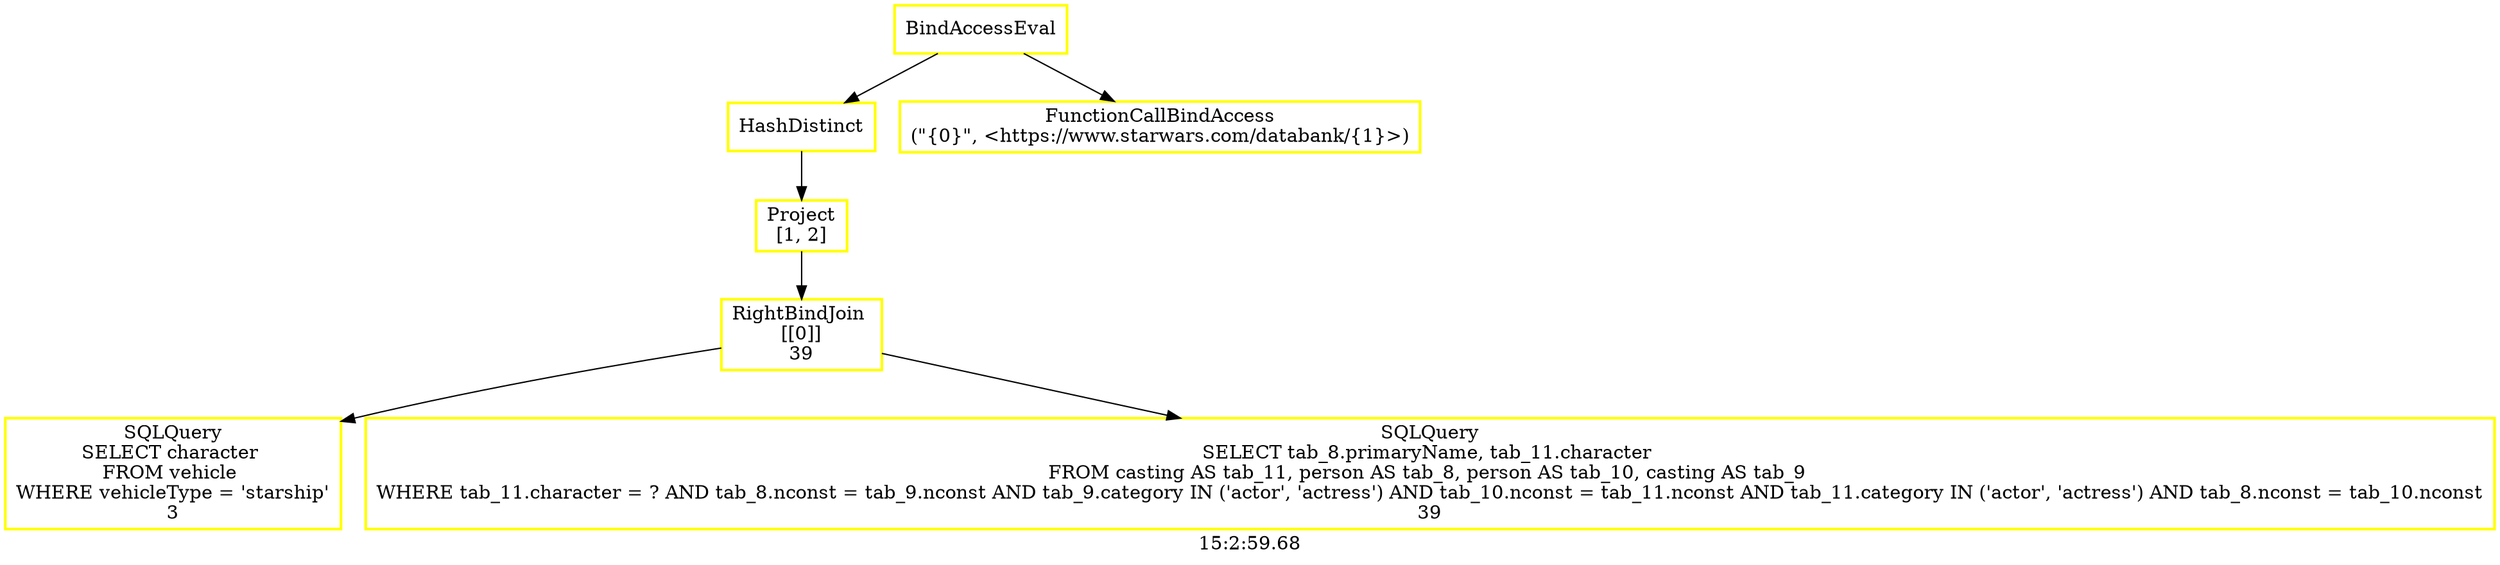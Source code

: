 digraph  g{ graph[label = "15:2:59.68"]
node [shape=rectangle, color=black, fontcolor=black, style=bold] edge [color=black] 0 [label="BindAccessEval", color = yellow] ; 
1 [label="HashDistinct", color = yellow] ; 
0 -> 1 ; 
2 [label="Project
[1, 2]", color = yellow] ; 
1 -> 2 ; 
3 [label="RightBindJoin 
[[0]]
39", color = yellow] ; 
2 -> 3 ; 
4 [label="SQLQuery
SELECT character 
FROM vehicle 
WHERE vehicleType = 'starship'
3", color = yellow] ; 
3 -> 4 ; 
5 [label="SQLQuery
SELECT tab_8.primaryName, tab_11.character 
FROM casting AS tab_11, person AS tab_8, person AS tab_10, casting AS tab_9 
WHERE tab_11.character = ? AND tab_8.nconst = tab_9.nconst AND tab_9.category IN ('actor', 'actress') AND tab_10.nconst = tab_11.nconst AND tab_11.category IN ('actor', 'actress') AND tab_8.nconst = tab_10.nconst
39", color = yellow] ; 
3 -> 5 ; 
6 [label="FunctionCallBindAccess
(\"{0}\", <https://www.starwars.com/databank/{1}>)", color = yellow] ; 
0 -> 6 ; 
}

